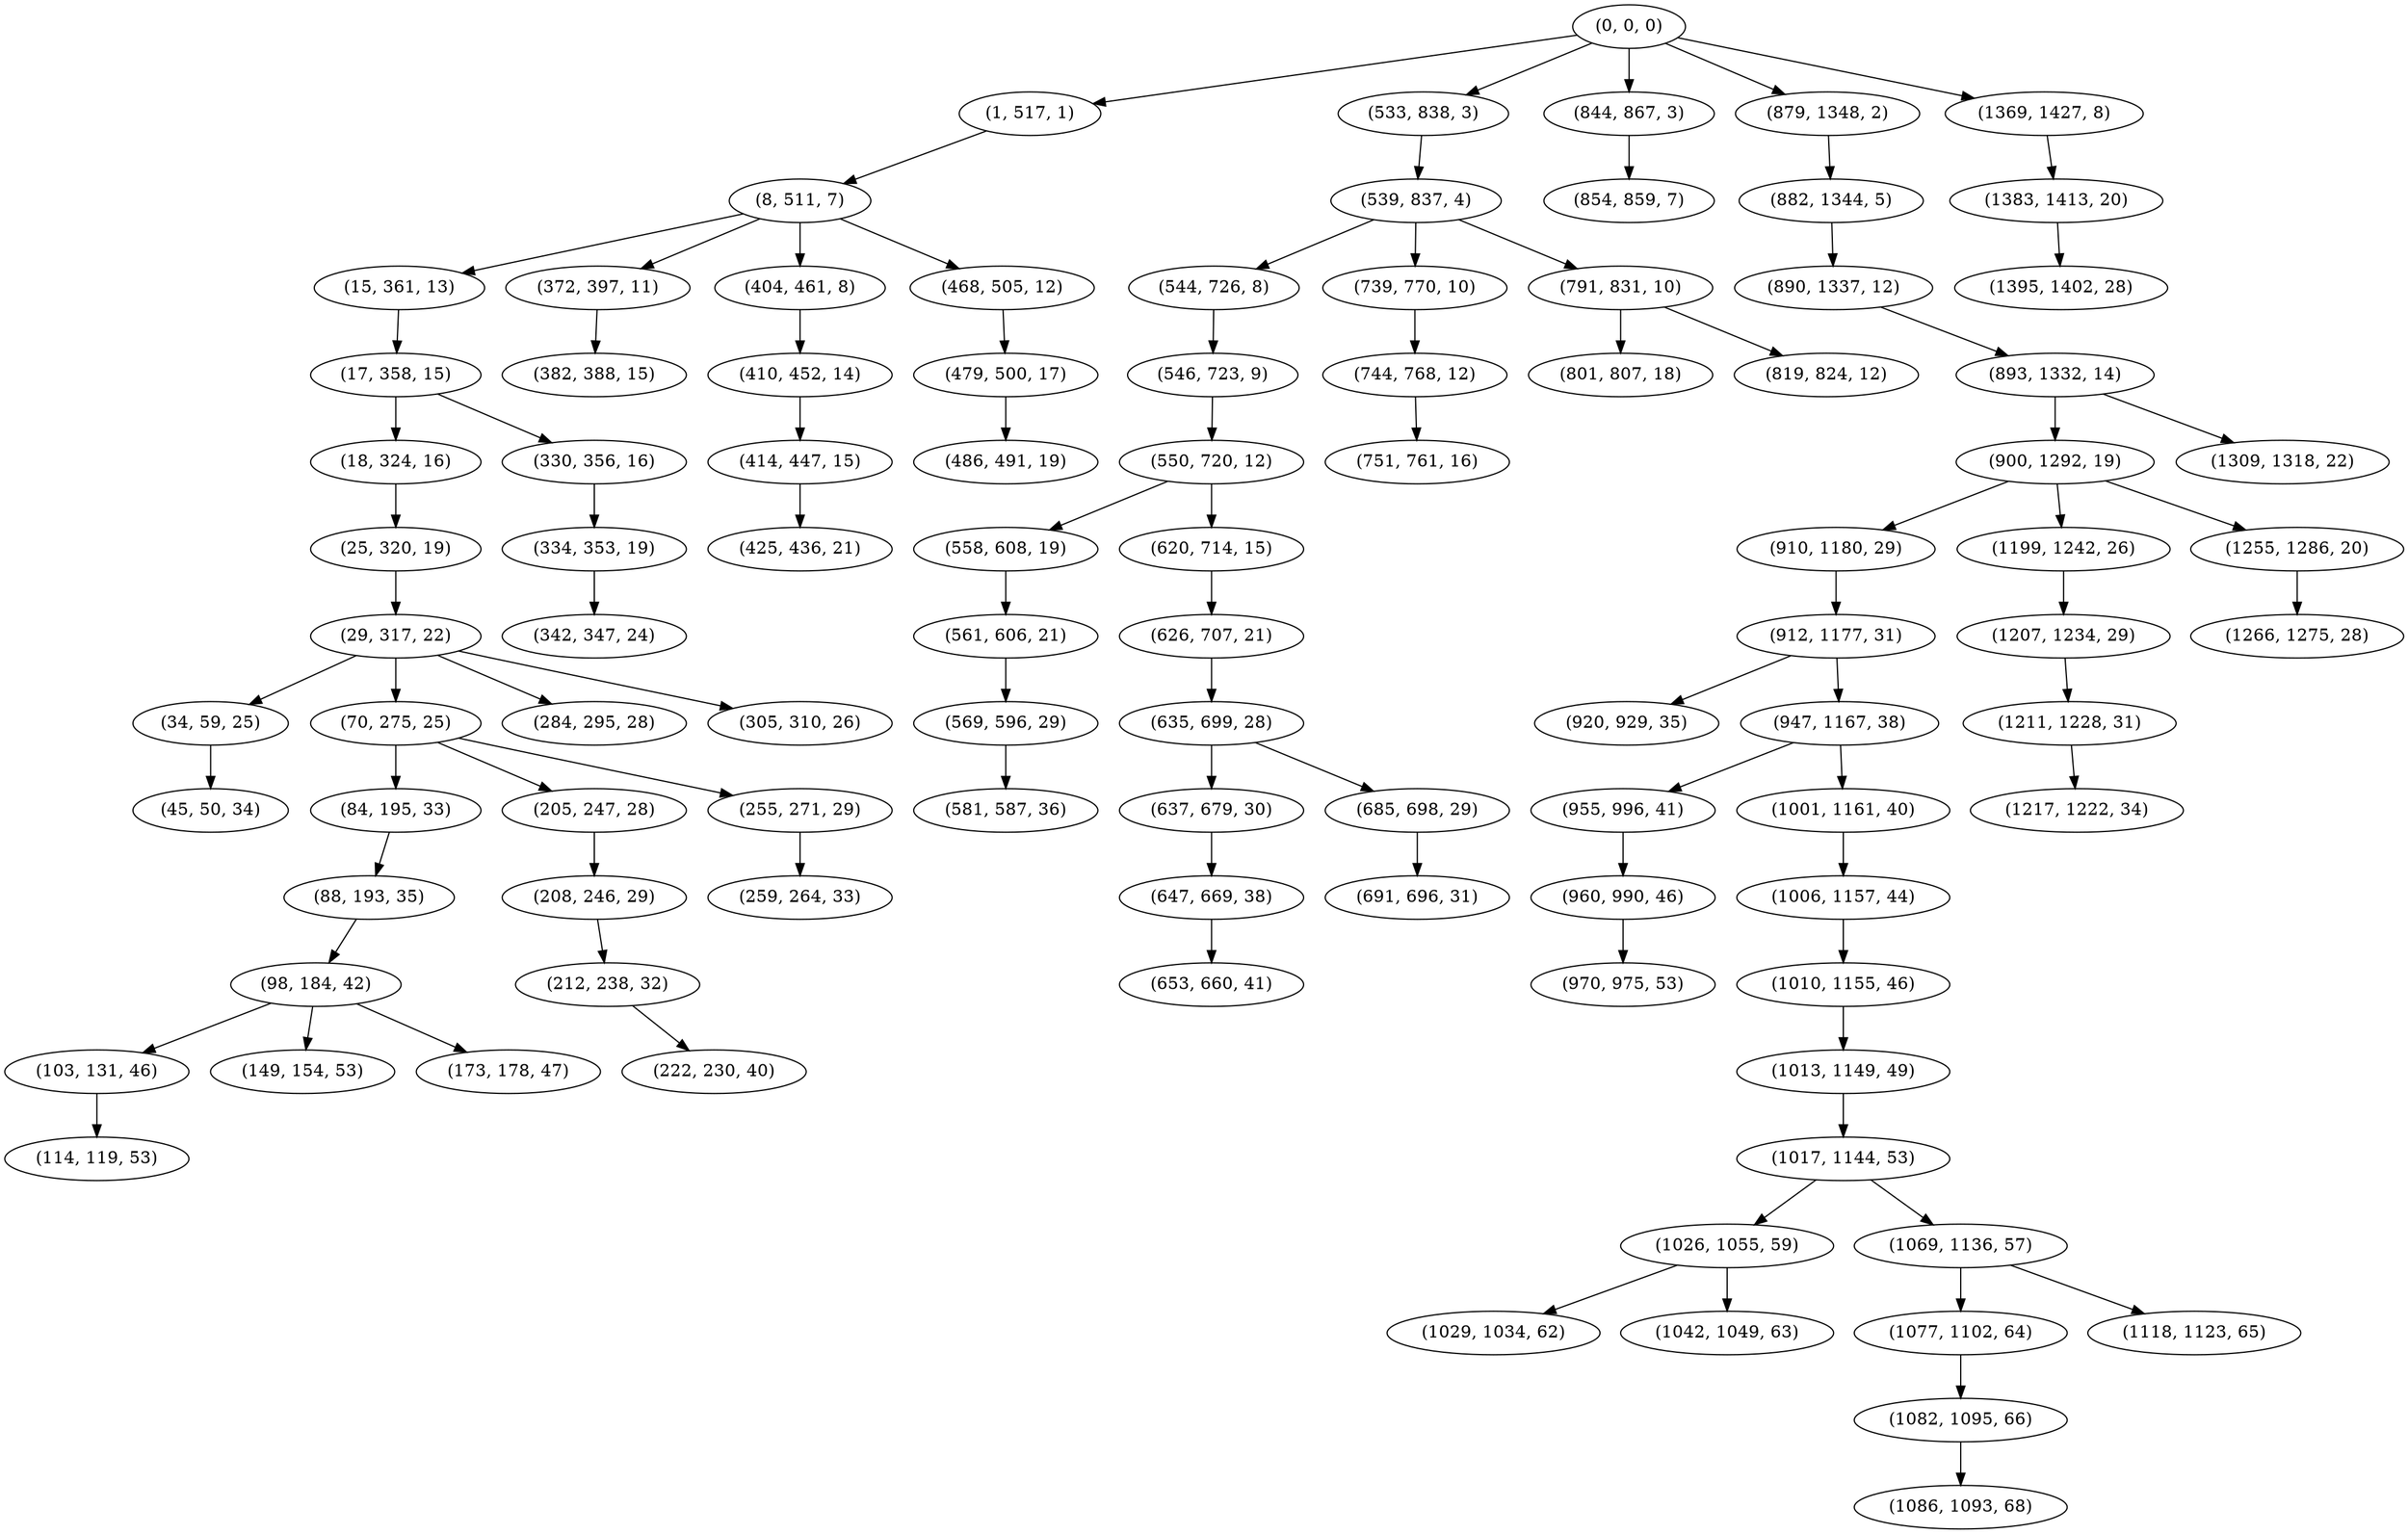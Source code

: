 digraph tree {
    "(0, 0, 0)";
    "(1, 517, 1)";
    "(8, 511, 7)";
    "(15, 361, 13)";
    "(17, 358, 15)";
    "(18, 324, 16)";
    "(25, 320, 19)";
    "(29, 317, 22)";
    "(34, 59, 25)";
    "(45, 50, 34)";
    "(70, 275, 25)";
    "(84, 195, 33)";
    "(88, 193, 35)";
    "(98, 184, 42)";
    "(103, 131, 46)";
    "(114, 119, 53)";
    "(149, 154, 53)";
    "(173, 178, 47)";
    "(205, 247, 28)";
    "(208, 246, 29)";
    "(212, 238, 32)";
    "(222, 230, 40)";
    "(255, 271, 29)";
    "(259, 264, 33)";
    "(284, 295, 28)";
    "(305, 310, 26)";
    "(330, 356, 16)";
    "(334, 353, 19)";
    "(342, 347, 24)";
    "(372, 397, 11)";
    "(382, 388, 15)";
    "(404, 461, 8)";
    "(410, 452, 14)";
    "(414, 447, 15)";
    "(425, 436, 21)";
    "(468, 505, 12)";
    "(479, 500, 17)";
    "(486, 491, 19)";
    "(533, 838, 3)";
    "(539, 837, 4)";
    "(544, 726, 8)";
    "(546, 723, 9)";
    "(550, 720, 12)";
    "(558, 608, 19)";
    "(561, 606, 21)";
    "(569, 596, 29)";
    "(581, 587, 36)";
    "(620, 714, 15)";
    "(626, 707, 21)";
    "(635, 699, 28)";
    "(637, 679, 30)";
    "(647, 669, 38)";
    "(653, 660, 41)";
    "(685, 698, 29)";
    "(691, 696, 31)";
    "(739, 770, 10)";
    "(744, 768, 12)";
    "(751, 761, 16)";
    "(791, 831, 10)";
    "(801, 807, 18)";
    "(819, 824, 12)";
    "(844, 867, 3)";
    "(854, 859, 7)";
    "(879, 1348, 2)";
    "(882, 1344, 5)";
    "(890, 1337, 12)";
    "(893, 1332, 14)";
    "(900, 1292, 19)";
    "(910, 1180, 29)";
    "(912, 1177, 31)";
    "(920, 929, 35)";
    "(947, 1167, 38)";
    "(955, 996, 41)";
    "(960, 990, 46)";
    "(970, 975, 53)";
    "(1001, 1161, 40)";
    "(1006, 1157, 44)";
    "(1010, 1155, 46)";
    "(1013, 1149, 49)";
    "(1017, 1144, 53)";
    "(1026, 1055, 59)";
    "(1029, 1034, 62)";
    "(1042, 1049, 63)";
    "(1069, 1136, 57)";
    "(1077, 1102, 64)";
    "(1082, 1095, 66)";
    "(1086, 1093, 68)";
    "(1118, 1123, 65)";
    "(1199, 1242, 26)";
    "(1207, 1234, 29)";
    "(1211, 1228, 31)";
    "(1217, 1222, 34)";
    "(1255, 1286, 20)";
    "(1266, 1275, 28)";
    "(1309, 1318, 22)";
    "(1369, 1427, 8)";
    "(1383, 1413, 20)";
    "(1395, 1402, 28)";
    "(0, 0, 0)" -> "(1, 517, 1)";
    "(0, 0, 0)" -> "(533, 838, 3)";
    "(0, 0, 0)" -> "(844, 867, 3)";
    "(0, 0, 0)" -> "(879, 1348, 2)";
    "(0, 0, 0)" -> "(1369, 1427, 8)";
    "(1, 517, 1)" -> "(8, 511, 7)";
    "(8, 511, 7)" -> "(15, 361, 13)";
    "(8, 511, 7)" -> "(372, 397, 11)";
    "(8, 511, 7)" -> "(404, 461, 8)";
    "(8, 511, 7)" -> "(468, 505, 12)";
    "(15, 361, 13)" -> "(17, 358, 15)";
    "(17, 358, 15)" -> "(18, 324, 16)";
    "(17, 358, 15)" -> "(330, 356, 16)";
    "(18, 324, 16)" -> "(25, 320, 19)";
    "(25, 320, 19)" -> "(29, 317, 22)";
    "(29, 317, 22)" -> "(34, 59, 25)";
    "(29, 317, 22)" -> "(70, 275, 25)";
    "(29, 317, 22)" -> "(284, 295, 28)";
    "(29, 317, 22)" -> "(305, 310, 26)";
    "(34, 59, 25)" -> "(45, 50, 34)";
    "(70, 275, 25)" -> "(84, 195, 33)";
    "(70, 275, 25)" -> "(205, 247, 28)";
    "(70, 275, 25)" -> "(255, 271, 29)";
    "(84, 195, 33)" -> "(88, 193, 35)";
    "(88, 193, 35)" -> "(98, 184, 42)";
    "(98, 184, 42)" -> "(103, 131, 46)";
    "(98, 184, 42)" -> "(149, 154, 53)";
    "(98, 184, 42)" -> "(173, 178, 47)";
    "(103, 131, 46)" -> "(114, 119, 53)";
    "(205, 247, 28)" -> "(208, 246, 29)";
    "(208, 246, 29)" -> "(212, 238, 32)";
    "(212, 238, 32)" -> "(222, 230, 40)";
    "(255, 271, 29)" -> "(259, 264, 33)";
    "(330, 356, 16)" -> "(334, 353, 19)";
    "(334, 353, 19)" -> "(342, 347, 24)";
    "(372, 397, 11)" -> "(382, 388, 15)";
    "(404, 461, 8)" -> "(410, 452, 14)";
    "(410, 452, 14)" -> "(414, 447, 15)";
    "(414, 447, 15)" -> "(425, 436, 21)";
    "(468, 505, 12)" -> "(479, 500, 17)";
    "(479, 500, 17)" -> "(486, 491, 19)";
    "(533, 838, 3)" -> "(539, 837, 4)";
    "(539, 837, 4)" -> "(544, 726, 8)";
    "(539, 837, 4)" -> "(739, 770, 10)";
    "(539, 837, 4)" -> "(791, 831, 10)";
    "(544, 726, 8)" -> "(546, 723, 9)";
    "(546, 723, 9)" -> "(550, 720, 12)";
    "(550, 720, 12)" -> "(558, 608, 19)";
    "(550, 720, 12)" -> "(620, 714, 15)";
    "(558, 608, 19)" -> "(561, 606, 21)";
    "(561, 606, 21)" -> "(569, 596, 29)";
    "(569, 596, 29)" -> "(581, 587, 36)";
    "(620, 714, 15)" -> "(626, 707, 21)";
    "(626, 707, 21)" -> "(635, 699, 28)";
    "(635, 699, 28)" -> "(637, 679, 30)";
    "(635, 699, 28)" -> "(685, 698, 29)";
    "(637, 679, 30)" -> "(647, 669, 38)";
    "(647, 669, 38)" -> "(653, 660, 41)";
    "(685, 698, 29)" -> "(691, 696, 31)";
    "(739, 770, 10)" -> "(744, 768, 12)";
    "(744, 768, 12)" -> "(751, 761, 16)";
    "(791, 831, 10)" -> "(801, 807, 18)";
    "(791, 831, 10)" -> "(819, 824, 12)";
    "(844, 867, 3)" -> "(854, 859, 7)";
    "(879, 1348, 2)" -> "(882, 1344, 5)";
    "(882, 1344, 5)" -> "(890, 1337, 12)";
    "(890, 1337, 12)" -> "(893, 1332, 14)";
    "(893, 1332, 14)" -> "(900, 1292, 19)";
    "(893, 1332, 14)" -> "(1309, 1318, 22)";
    "(900, 1292, 19)" -> "(910, 1180, 29)";
    "(900, 1292, 19)" -> "(1199, 1242, 26)";
    "(900, 1292, 19)" -> "(1255, 1286, 20)";
    "(910, 1180, 29)" -> "(912, 1177, 31)";
    "(912, 1177, 31)" -> "(920, 929, 35)";
    "(912, 1177, 31)" -> "(947, 1167, 38)";
    "(947, 1167, 38)" -> "(955, 996, 41)";
    "(947, 1167, 38)" -> "(1001, 1161, 40)";
    "(955, 996, 41)" -> "(960, 990, 46)";
    "(960, 990, 46)" -> "(970, 975, 53)";
    "(1001, 1161, 40)" -> "(1006, 1157, 44)";
    "(1006, 1157, 44)" -> "(1010, 1155, 46)";
    "(1010, 1155, 46)" -> "(1013, 1149, 49)";
    "(1013, 1149, 49)" -> "(1017, 1144, 53)";
    "(1017, 1144, 53)" -> "(1026, 1055, 59)";
    "(1017, 1144, 53)" -> "(1069, 1136, 57)";
    "(1026, 1055, 59)" -> "(1029, 1034, 62)";
    "(1026, 1055, 59)" -> "(1042, 1049, 63)";
    "(1069, 1136, 57)" -> "(1077, 1102, 64)";
    "(1069, 1136, 57)" -> "(1118, 1123, 65)";
    "(1077, 1102, 64)" -> "(1082, 1095, 66)";
    "(1082, 1095, 66)" -> "(1086, 1093, 68)";
    "(1199, 1242, 26)" -> "(1207, 1234, 29)";
    "(1207, 1234, 29)" -> "(1211, 1228, 31)";
    "(1211, 1228, 31)" -> "(1217, 1222, 34)";
    "(1255, 1286, 20)" -> "(1266, 1275, 28)";
    "(1369, 1427, 8)" -> "(1383, 1413, 20)";
    "(1383, 1413, 20)" -> "(1395, 1402, 28)";
}
